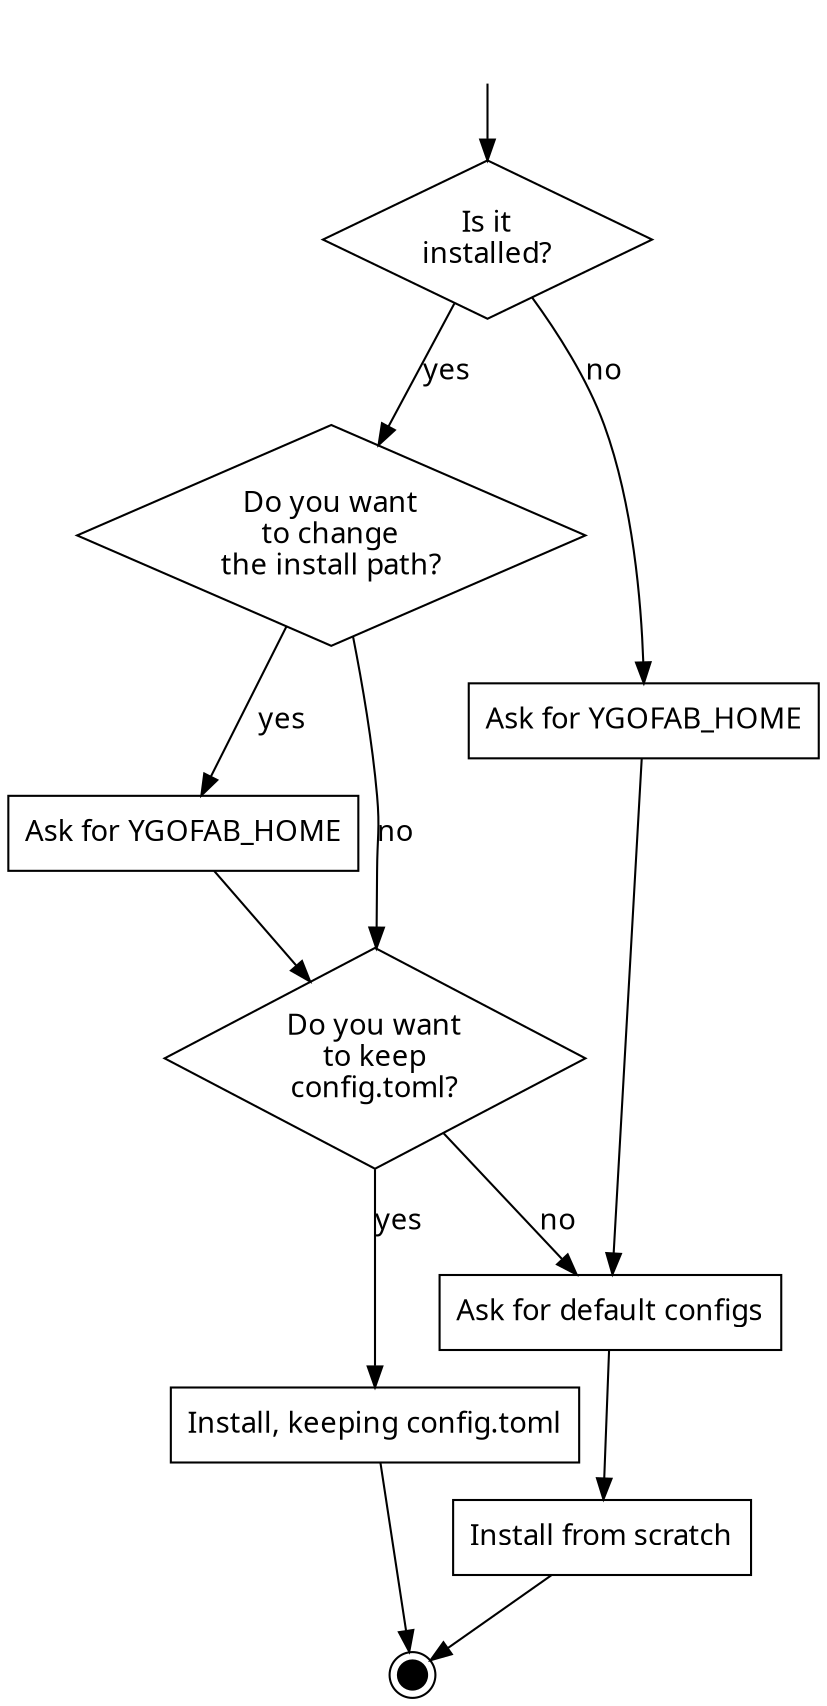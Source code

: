 digraph {
  dpi = 120
  init [shape = none, label = ""]
  node [fontname = "Ubuntu"]
  edge [fontname = "Ubuntu"]
  /* splines = ortho */
  subgraph branch {
    node [shape = diamond]
    exists [label = "Is it\ninstalled?"]
    change [label = "Do you want\nto change\nthe install path?"]
    config [label = "Do you want\nto keep\nconfig.toml?"]
  }
  subgraph action {
    node [shape = rect]
    ahome [label = "Ask for YGOFAB_HOME"]
    ahome2 [label = "Ask for YGOFAB_HOME"]
    aconfig [label = "Ask for default configs"]
    azinstall [label = "Install from scratch"]
    akcinstall [label = "Install, keeping config.toml"]
  }
  subgraph end {
    node [
      shape = doublecircle, style = filled,
      fillcolor = black, label = "",
      fixedsize = true, height = 0.2
    ]
    einstall
  }
  init -> exists
  exists -> ahome [label = "no"]
  ahome -> aconfig
  aconfig -> azinstall
  azinstall -> einstall
  exists -> change [label = "yes"]
  change -> ahome2 [label = "yes"]
  ahome2 -> config
  change -> config [label = "no"]
  config -> aconfig [label = "no"]
  config -> akcinstall [label = "yes"]
  akcinstall -> einstall
}

